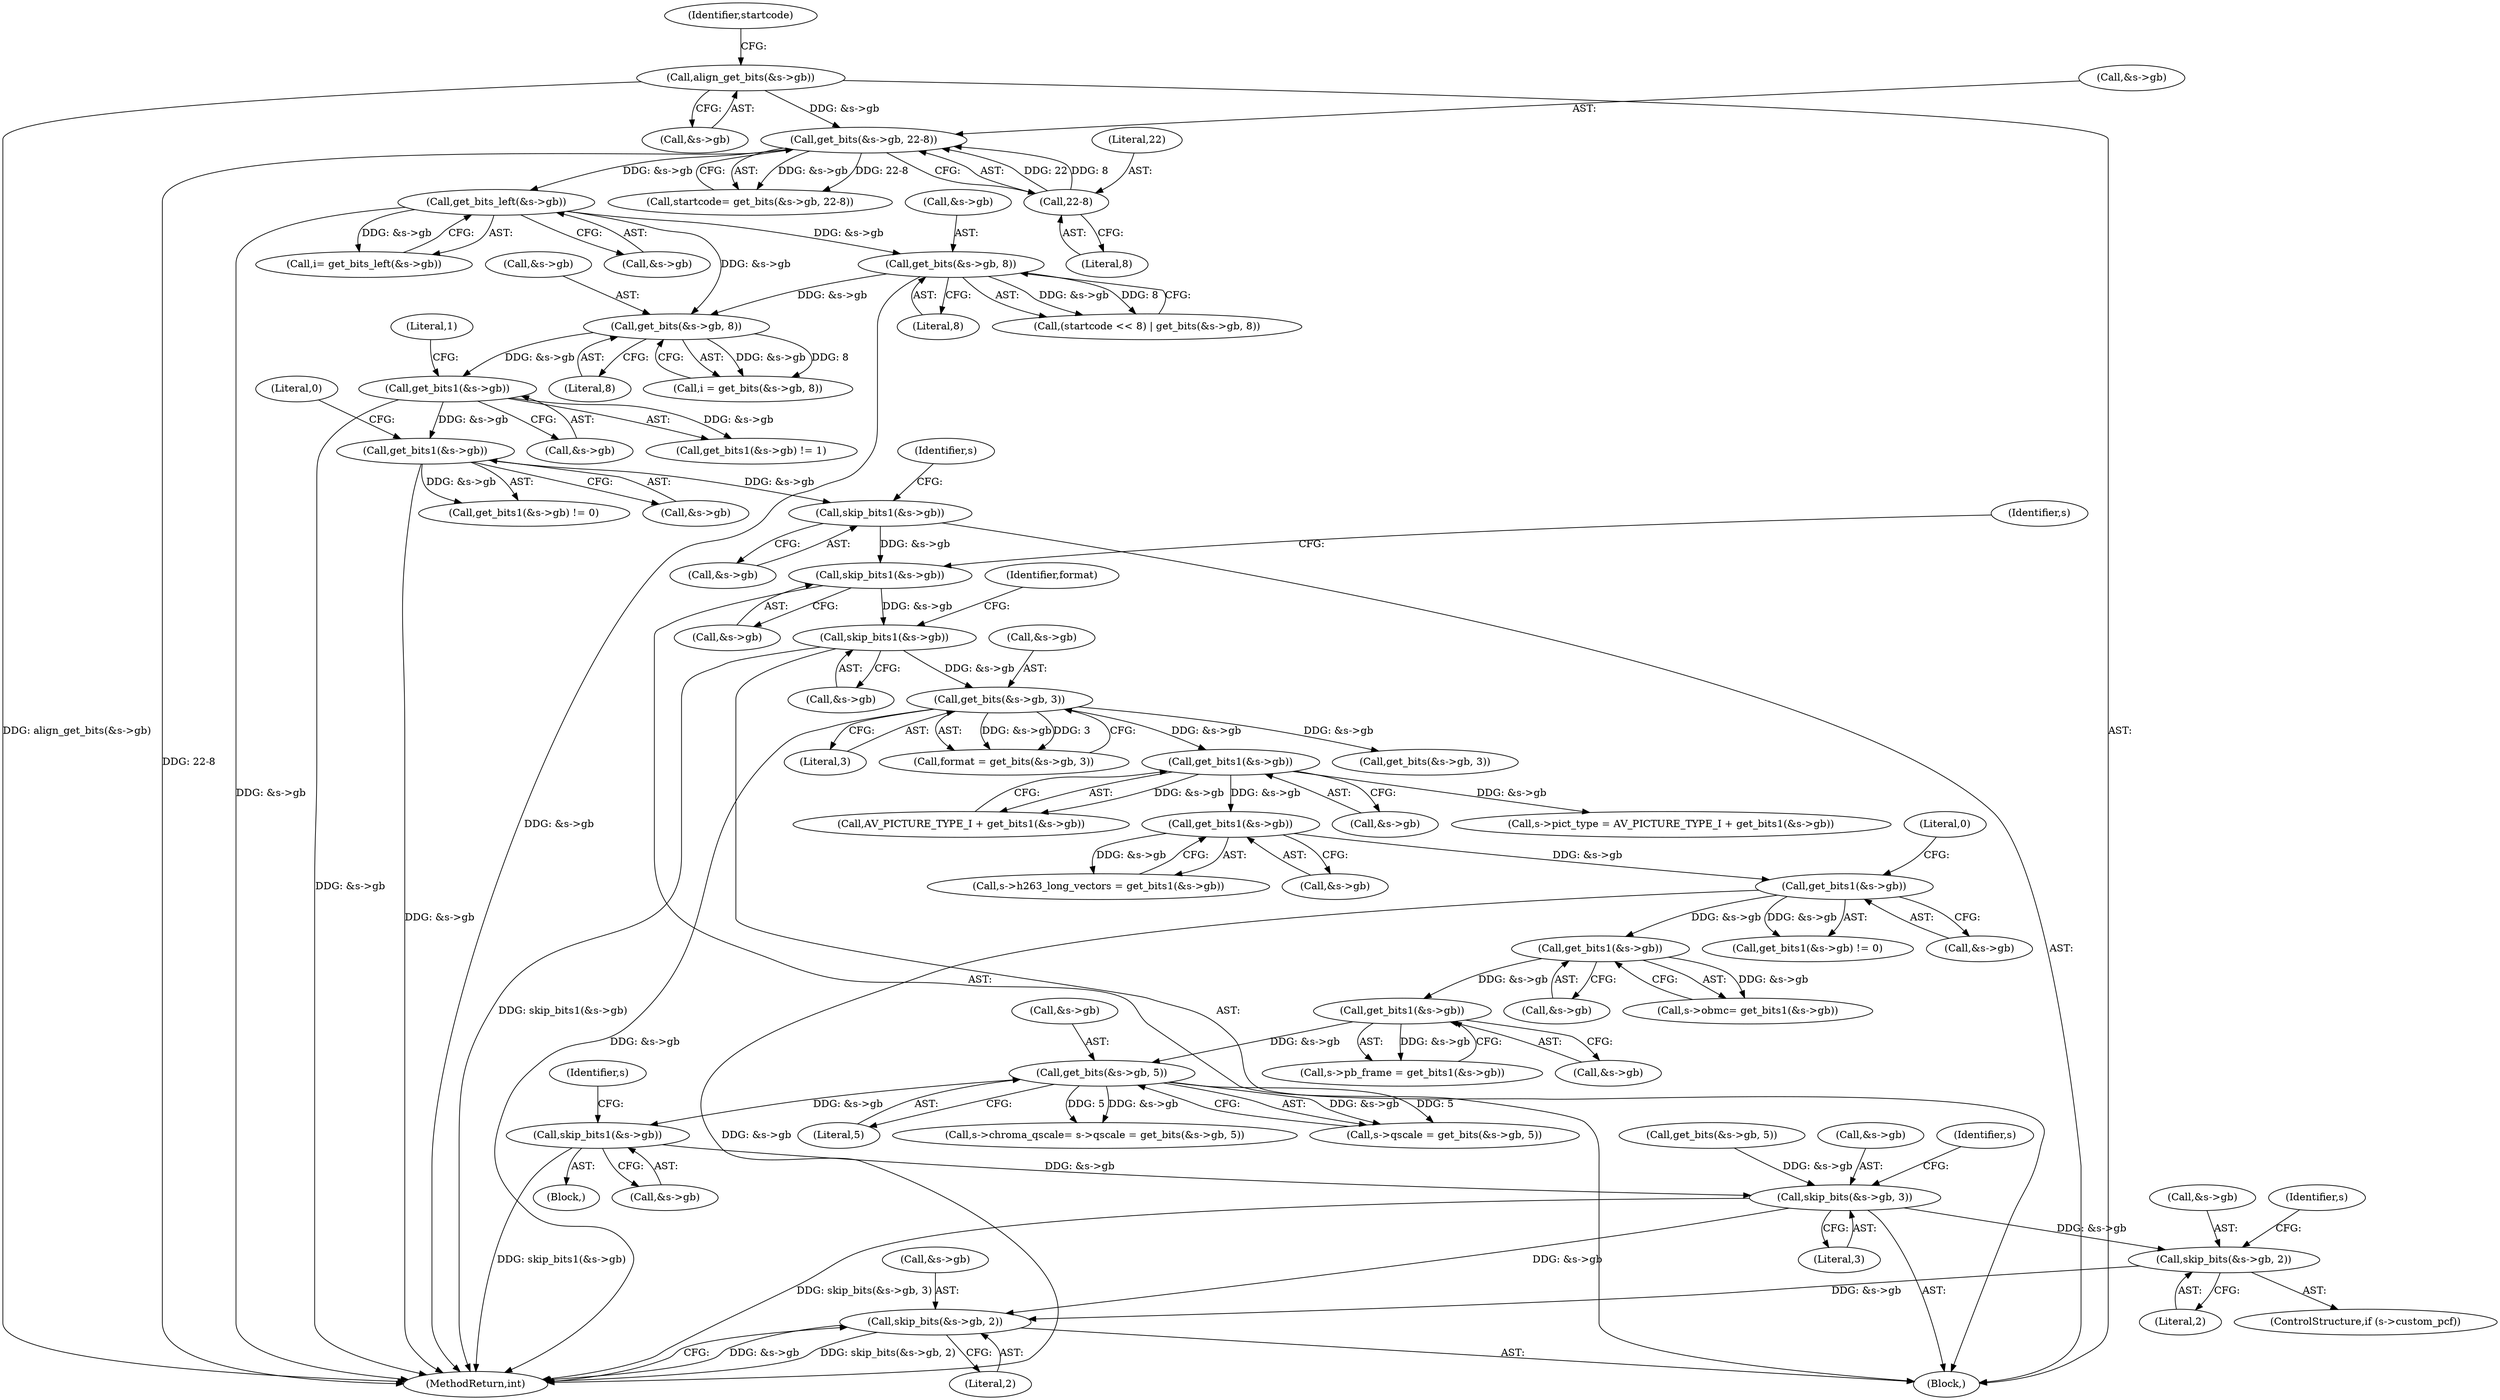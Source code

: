 digraph "0_libav_0a49a62f998747cfa564d98d36a459fe70d3299b@pointer" {
"1000413" [label="(Call,skip_bits1(&s->gb))"];
"1000407" [label="(Call,get_bits(&s->gb, 5))"];
"1000394" [label="(Call,get_bits1(&s->gb))"];
"1000374" [label="(Call,get_bits1(&s->gb))"];
"1000354" [label="(Call,get_bits1(&s->gb))"];
"1000347" [label="(Call,get_bits1(&s->gb))"];
"1000338" [label="(Call,get_bits1(&s->gb))"];
"1000292" [label="(Call,get_bits(&s->gb, 3))"];
"1000285" [label="(Call,skip_bits1(&s->gb))"];
"1000280" [label="(Call,skip_bits1(&s->gb))"];
"1000275" [label="(Call,skip_bits1(&s->gb))"];
"1000259" [label="(Call,get_bits1(&s->gb))"];
"1000241" [label="(Call,get_bits1(&s->gb))"];
"1000207" [label="(Call,get_bits(&s->gb, 8))"];
"1000179" [label="(Call,get_bits(&s->gb, 8))"];
"1000160" [label="(Call,get_bits_left(&s->gb))"];
"1000149" [label="(Call,get_bits(&s->gb, 22-8))"];
"1000142" [label="(Call,align_get_bits(&s->gb))"];
"1000154" [label="(Call,22-8)"];
"1001070" [label="(Call,skip_bits(&s->gb, 3))"];
"1001080" [label="(Call,skip_bits(&s->gb, 2))"];
"1001086" [label="(Call,skip_bits(&s->gb, 2))"];
"1000347" [label="(Call,get_bits1(&s->gb))"];
"1000150" [label="(Call,&s->gb)"];
"1000403" [label="(Call,s->qscale = get_bits(&s->gb, 5))"];
"1001070" [label="(Call,skip_bits(&s->gb, 3))"];
"1000288" [label="(Identifier,s)"];
"1000283" [label="(Identifier,s)"];
"1000149" [label="(Call,get_bits(&s->gb, 22-8))"];
"1000258" [label="(Call,get_bits1(&s->gb) != 0)"];
"1000339" [label="(Call,&s->gb)"];
"1000160" [label="(Call,get_bits_left(&s->gb))"];
"1000147" [label="(Call,startcode= get_bits(&s->gb, 22-8))"];
"1000291" [label="(Identifier,format)"];
"1000394" [label="(Call,get_bits1(&s->gb))"];
"1000375" [label="(Call,&s->gb)"];
"1001076" [label="(ControlStructure,if (s->custom_pcf))"];
"1001087" [label="(Call,&s->gb)"];
"1000156" [label="(Literal,8)"];
"1000414" [label="(Call,&s->gb)"];
"1000306" [label="(Block,)"];
"1000208" [label="(Call,&s->gb)"];
"1000184" [label="(Literal,8)"];
"1000353" [label="(Call,get_bits1(&s->gb) != 0)"];
"1000370" [label="(Call,s->obmc= get_bits1(&s->gb))"];
"1000440" [label="(Call,get_bits(&s->gb, 3))"];
"1000180" [label="(Call,&s->gb)"];
"1000412" [label="(Literal,5)"];
"1000332" [label="(Call,s->pict_type = AV_PICTURE_TYPE_I + get_bits1(&s->gb))"];
"1000276" [label="(Call,&s->gb)"];
"1000408" [label="(Call,&s->gb)"];
"1000241" [label="(Call,get_bits1(&s->gb))"];
"1000175" [label="(Call,(startcode << 8) | get_bits(&s->gb, 8))"];
"1000355" [label="(Call,&s->gb)"];
"1001031" [label="(Call,get_bits(&s->gb, 5))"];
"1000374" [label="(Call,get_bits1(&s->gb))"];
"1000212" [label="(Literal,8)"];
"1001080" [label="(Call,skip_bits(&s->gb, 2))"];
"1001081" [label="(Call,&s->gb)"];
"1000292" [label="(Call,get_bits(&s->gb, 3))"];
"1000275" [label="(Call,skip_bits1(&s->gb))"];
"1000242" [label="(Call,&s->gb)"];
"1000395" [label="(Call,&s->gb)"];
"1000264" [label="(Literal,0)"];
"1000161" [label="(Call,&s->gb)"];
"1001089" [label="(Identifier,s)"];
"1000343" [label="(Call,s->h263_long_vectors = get_bits1(&s->gb))"];
"1000336" [label="(Call,AV_PICTURE_TYPE_I + get_bits1(&s->gb))"];
"1000143" [label="(Call,&s->gb)"];
"1001092" [label="(MethodReturn,int)"];
"1000407" [label="(Call,get_bits(&s->gb, 5))"];
"1000390" [label="(Call,s->pb_frame = get_bits1(&s->gb))"];
"1000297" [label="(Literal,3)"];
"1000136" [label="(Block,)"];
"1000286" [label="(Call,&s->gb)"];
"1000260" [label="(Call,&s->gb)"];
"1000293" [label="(Call,&s->gb)"];
"1000359" [label="(Literal,0)"];
"1001075" [label="(Literal,3)"];
"1000148" [label="(Identifier,startcode)"];
"1000338" [label="(Call,get_bits1(&s->gb))"];
"1000155" [label="(Literal,22)"];
"1000158" [label="(Call,i= get_bits_left(&s->gb))"];
"1000179" [label="(Call,get_bits(&s->gb, 8))"];
"1000354" [label="(Call,get_bits1(&s->gb))"];
"1001085" [label="(Literal,2)"];
"1000259" [label="(Call,get_bits1(&s->gb))"];
"1000246" [label="(Literal,1)"];
"1001071" [label="(Call,&s->gb)"];
"1000240" [label="(Call,get_bits1(&s->gb) != 1)"];
"1000154" [label="(Call,22-8)"];
"1000420" [label="(Identifier,s)"];
"1000348" [label="(Call,&s->gb)"];
"1000142" [label="(Call,align_get_bits(&s->gb))"];
"1000205" [label="(Call,i = get_bits(&s->gb, 8))"];
"1000280" [label="(Call,skip_bits1(&s->gb))"];
"1000413" [label="(Call,skip_bits1(&s->gb))"];
"1000290" [label="(Call,format = get_bits(&s->gb, 3))"];
"1000285" [label="(Call,skip_bits1(&s->gb))"];
"1000281" [label="(Call,&s->gb)"];
"1000207" [label="(Call,get_bits(&s->gb, 8))"];
"1001078" [label="(Identifier,s)"];
"1001086" [label="(Call,skip_bits(&s->gb, 2))"];
"1000399" [label="(Call,s->chroma_qscale= s->qscale = get_bits(&s->gb, 5))"];
"1001091" [label="(Literal,2)"];
"1000413" -> "1000306"  [label="AST: "];
"1000413" -> "1000414"  [label="CFG: "];
"1000414" -> "1000413"  [label="AST: "];
"1000420" -> "1000413"  [label="CFG: "];
"1000413" -> "1001092"  [label="DDG: skip_bits1(&s->gb)"];
"1000407" -> "1000413"  [label="DDG: &s->gb"];
"1000413" -> "1001070"  [label="DDG: &s->gb"];
"1000407" -> "1000403"  [label="AST: "];
"1000407" -> "1000412"  [label="CFG: "];
"1000408" -> "1000407"  [label="AST: "];
"1000412" -> "1000407"  [label="AST: "];
"1000403" -> "1000407"  [label="CFG: "];
"1000407" -> "1000399"  [label="DDG: &s->gb"];
"1000407" -> "1000399"  [label="DDG: 5"];
"1000407" -> "1000403"  [label="DDG: &s->gb"];
"1000407" -> "1000403"  [label="DDG: 5"];
"1000394" -> "1000407"  [label="DDG: &s->gb"];
"1000394" -> "1000390"  [label="AST: "];
"1000394" -> "1000395"  [label="CFG: "];
"1000395" -> "1000394"  [label="AST: "];
"1000390" -> "1000394"  [label="CFG: "];
"1000394" -> "1000390"  [label="DDG: &s->gb"];
"1000374" -> "1000394"  [label="DDG: &s->gb"];
"1000374" -> "1000370"  [label="AST: "];
"1000374" -> "1000375"  [label="CFG: "];
"1000375" -> "1000374"  [label="AST: "];
"1000370" -> "1000374"  [label="CFG: "];
"1000374" -> "1000370"  [label="DDG: &s->gb"];
"1000354" -> "1000374"  [label="DDG: &s->gb"];
"1000354" -> "1000353"  [label="AST: "];
"1000354" -> "1000355"  [label="CFG: "];
"1000355" -> "1000354"  [label="AST: "];
"1000359" -> "1000354"  [label="CFG: "];
"1000354" -> "1001092"  [label="DDG: &s->gb"];
"1000354" -> "1000353"  [label="DDG: &s->gb"];
"1000347" -> "1000354"  [label="DDG: &s->gb"];
"1000347" -> "1000343"  [label="AST: "];
"1000347" -> "1000348"  [label="CFG: "];
"1000348" -> "1000347"  [label="AST: "];
"1000343" -> "1000347"  [label="CFG: "];
"1000347" -> "1000343"  [label="DDG: &s->gb"];
"1000338" -> "1000347"  [label="DDG: &s->gb"];
"1000338" -> "1000336"  [label="AST: "];
"1000338" -> "1000339"  [label="CFG: "];
"1000339" -> "1000338"  [label="AST: "];
"1000336" -> "1000338"  [label="CFG: "];
"1000338" -> "1000332"  [label="DDG: &s->gb"];
"1000338" -> "1000336"  [label="DDG: &s->gb"];
"1000292" -> "1000338"  [label="DDG: &s->gb"];
"1000292" -> "1000290"  [label="AST: "];
"1000292" -> "1000297"  [label="CFG: "];
"1000293" -> "1000292"  [label="AST: "];
"1000297" -> "1000292"  [label="AST: "];
"1000290" -> "1000292"  [label="CFG: "];
"1000292" -> "1001092"  [label="DDG: &s->gb"];
"1000292" -> "1000290"  [label="DDG: &s->gb"];
"1000292" -> "1000290"  [label="DDG: 3"];
"1000285" -> "1000292"  [label="DDG: &s->gb"];
"1000292" -> "1000440"  [label="DDG: &s->gb"];
"1000285" -> "1000136"  [label="AST: "];
"1000285" -> "1000286"  [label="CFG: "];
"1000286" -> "1000285"  [label="AST: "];
"1000291" -> "1000285"  [label="CFG: "];
"1000285" -> "1001092"  [label="DDG: skip_bits1(&s->gb)"];
"1000280" -> "1000285"  [label="DDG: &s->gb"];
"1000280" -> "1000136"  [label="AST: "];
"1000280" -> "1000281"  [label="CFG: "];
"1000281" -> "1000280"  [label="AST: "];
"1000288" -> "1000280"  [label="CFG: "];
"1000275" -> "1000280"  [label="DDG: &s->gb"];
"1000275" -> "1000136"  [label="AST: "];
"1000275" -> "1000276"  [label="CFG: "];
"1000276" -> "1000275"  [label="AST: "];
"1000283" -> "1000275"  [label="CFG: "];
"1000259" -> "1000275"  [label="DDG: &s->gb"];
"1000259" -> "1000258"  [label="AST: "];
"1000259" -> "1000260"  [label="CFG: "];
"1000260" -> "1000259"  [label="AST: "];
"1000264" -> "1000259"  [label="CFG: "];
"1000259" -> "1001092"  [label="DDG: &s->gb"];
"1000259" -> "1000258"  [label="DDG: &s->gb"];
"1000241" -> "1000259"  [label="DDG: &s->gb"];
"1000241" -> "1000240"  [label="AST: "];
"1000241" -> "1000242"  [label="CFG: "];
"1000242" -> "1000241"  [label="AST: "];
"1000246" -> "1000241"  [label="CFG: "];
"1000241" -> "1001092"  [label="DDG: &s->gb"];
"1000241" -> "1000240"  [label="DDG: &s->gb"];
"1000207" -> "1000241"  [label="DDG: &s->gb"];
"1000207" -> "1000205"  [label="AST: "];
"1000207" -> "1000212"  [label="CFG: "];
"1000208" -> "1000207"  [label="AST: "];
"1000212" -> "1000207"  [label="AST: "];
"1000205" -> "1000207"  [label="CFG: "];
"1000207" -> "1000205"  [label="DDG: &s->gb"];
"1000207" -> "1000205"  [label="DDG: 8"];
"1000179" -> "1000207"  [label="DDG: &s->gb"];
"1000160" -> "1000207"  [label="DDG: &s->gb"];
"1000179" -> "1000175"  [label="AST: "];
"1000179" -> "1000184"  [label="CFG: "];
"1000180" -> "1000179"  [label="AST: "];
"1000184" -> "1000179"  [label="AST: "];
"1000175" -> "1000179"  [label="CFG: "];
"1000179" -> "1001092"  [label="DDG: &s->gb"];
"1000179" -> "1000175"  [label="DDG: &s->gb"];
"1000179" -> "1000175"  [label="DDG: 8"];
"1000160" -> "1000179"  [label="DDG: &s->gb"];
"1000160" -> "1000158"  [label="AST: "];
"1000160" -> "1000161"  [label="CFG: "];
"1000161" -> "1000160"  [label="AST: "];
"1000158" -> "1000160"  [label="CFG: "];
"1000160" -> "1001092"  [label="DDG: &s->gb"];
"1000160" -> "1000158"  [label="DDG: &s->gb"];
"1000149" -> "1000160"  [label="DDG: &s->gb"];
"1000149" -> "1000147"  [label="AST: "];
"1000149" -> "1000154"  [label="CFG: "];
"1000150" -> "1000149"  [label="AST: "];
"1000154" -> "1000149"  [label="AST: "];
"1000147" -> "1000149"  [label="CFG: "];
"1000149" -> "1001092"  [label="DDG: 22-8"];
"1000149" -> "1000147"  [label="DDG: &s->gb"];
"1000149" -> "1000147"  [label="DDG: 22-8"];
"1000142" -> "1000149"  [label="DDG: &s->gb"];
"1000154" -> "1000149"  [label="DDG: 22"];
"1000154" -> "1000149"  [label="DDG: 8"];
"1000142" -> "1000136"  [label="AST: "];
"1000142" -> "1000143"  [label="CFG: "];
"1000143" -> "1000142"  [label="AST: "];
"1000148" -> "1000142"  [label="CFG: "];
"1000142" -> "1001092"  [label="DDG: align_get_bits(&s->gb)"];
"1000154" -> "1000156"  [label="CFG: "];
"1000155" -> "1000154"  [label="AST: "];
"1000156" -> "1000154"  [label="AST: "];
"1001070" -> "1000136"  [label="AST: "];
"1001070" -> "1001075"  [label="CFG: "];
"1001071" -> "1001070"  [label="AST: "];
"1001075" -> "1001070"  [label="AST: "];
"1001078" -> "1001070"  [label="CFG: "];
"1001070" -> "1001092"  [label="DDG: skip_bits(&s->gb, 3)"];
"1001031" -> "1001070"  [label="DDG: &s->gb"];
"1001070" -> "1001080"  [label="DDG: &s->gb"];
"1001070" -> "1001086"  [label="DDG: &s->gb"];
"1001080" -> "1001076"  [label="AST: "];
"1001080" -> "1001085"  [label="CFG: "];
"1001081" -> "1001080"  [label="AST: "];
"1001085" -> "1001080"  [label="AST: "];
"1001089" -> "1001080"  [label="CFG: "];
"1001080" -> "1001086"  [label="DDG: &s->gb"];
"1001086" -> "1000136"  [label="AST: "];
"1001086" -> "1001091"  [label="CFG: "];
"1001087" -> "1001086"  [label="AST: "];
"1001091" -> "1001086"  [label="AST: "];
"1001092" -> "1001086"  [label="CFG: "];
"1001086" -> "1001092"  [label="DDG: &s->gb"];
"1001086" -> "1001092"  [label="DDG: skip_bits(&s->gb, 2)"];
}
